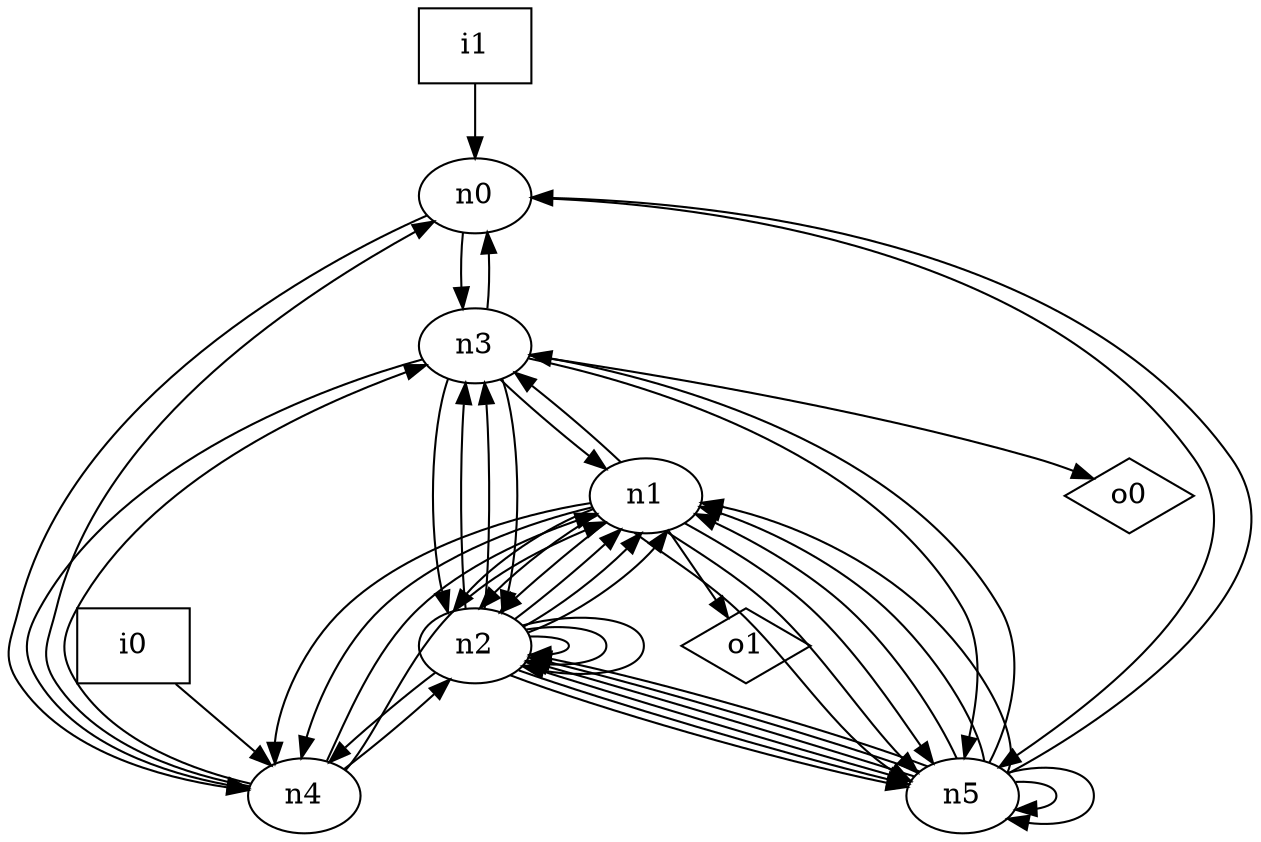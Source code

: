 digraph G {
n0 [label="n0"];
n1 [label="n1"];
n2 [label="n2"];
n3 [label="n3"];
n4 [label="n4"];
n5 [label="n5"];
n6 [label="i0",shape="box"];
n7 [label="i1",shape="box"];
n8 [label="o0",shape="diamond"];
n9 [label="o1",shape="diamond"];
n0 -> n3
n0 -> n4
n0 -> n5
n1 -> n2
n1 -> n2
n1 -> n2
n1 -> n3
n1 -> n4
n1 -> n4
n1 -> n5
n1 -> n5
n1 -> n5
n1 -> n9
n2 -> n1
n2 -> n1
n2 -> n1
n2 -> n2
n2 -> n2
n2 -> n2
n2 -> n3
n2 -> n3
n2 -> n4
n2 -> n5
n2 -> n5
n2 -> n5
n3 -> n0
n3 -> n1
n3 -> n2
n3 -> n2
n3 -> n4
n3 -> n5
n3 -> n8
n4 -> n0
n4 -> n1
n4 -> n1
n4 -> n2
n4 -> n3
n5 -> n0
n5 -> n1
n5 -> n1
n5 -> n1
n5 -> n2
n5 -> n2
n5 -> n2
n5 -> n3
n5 -> n5
n5 -> n5
n6 -> n4
n7 -> n0
}